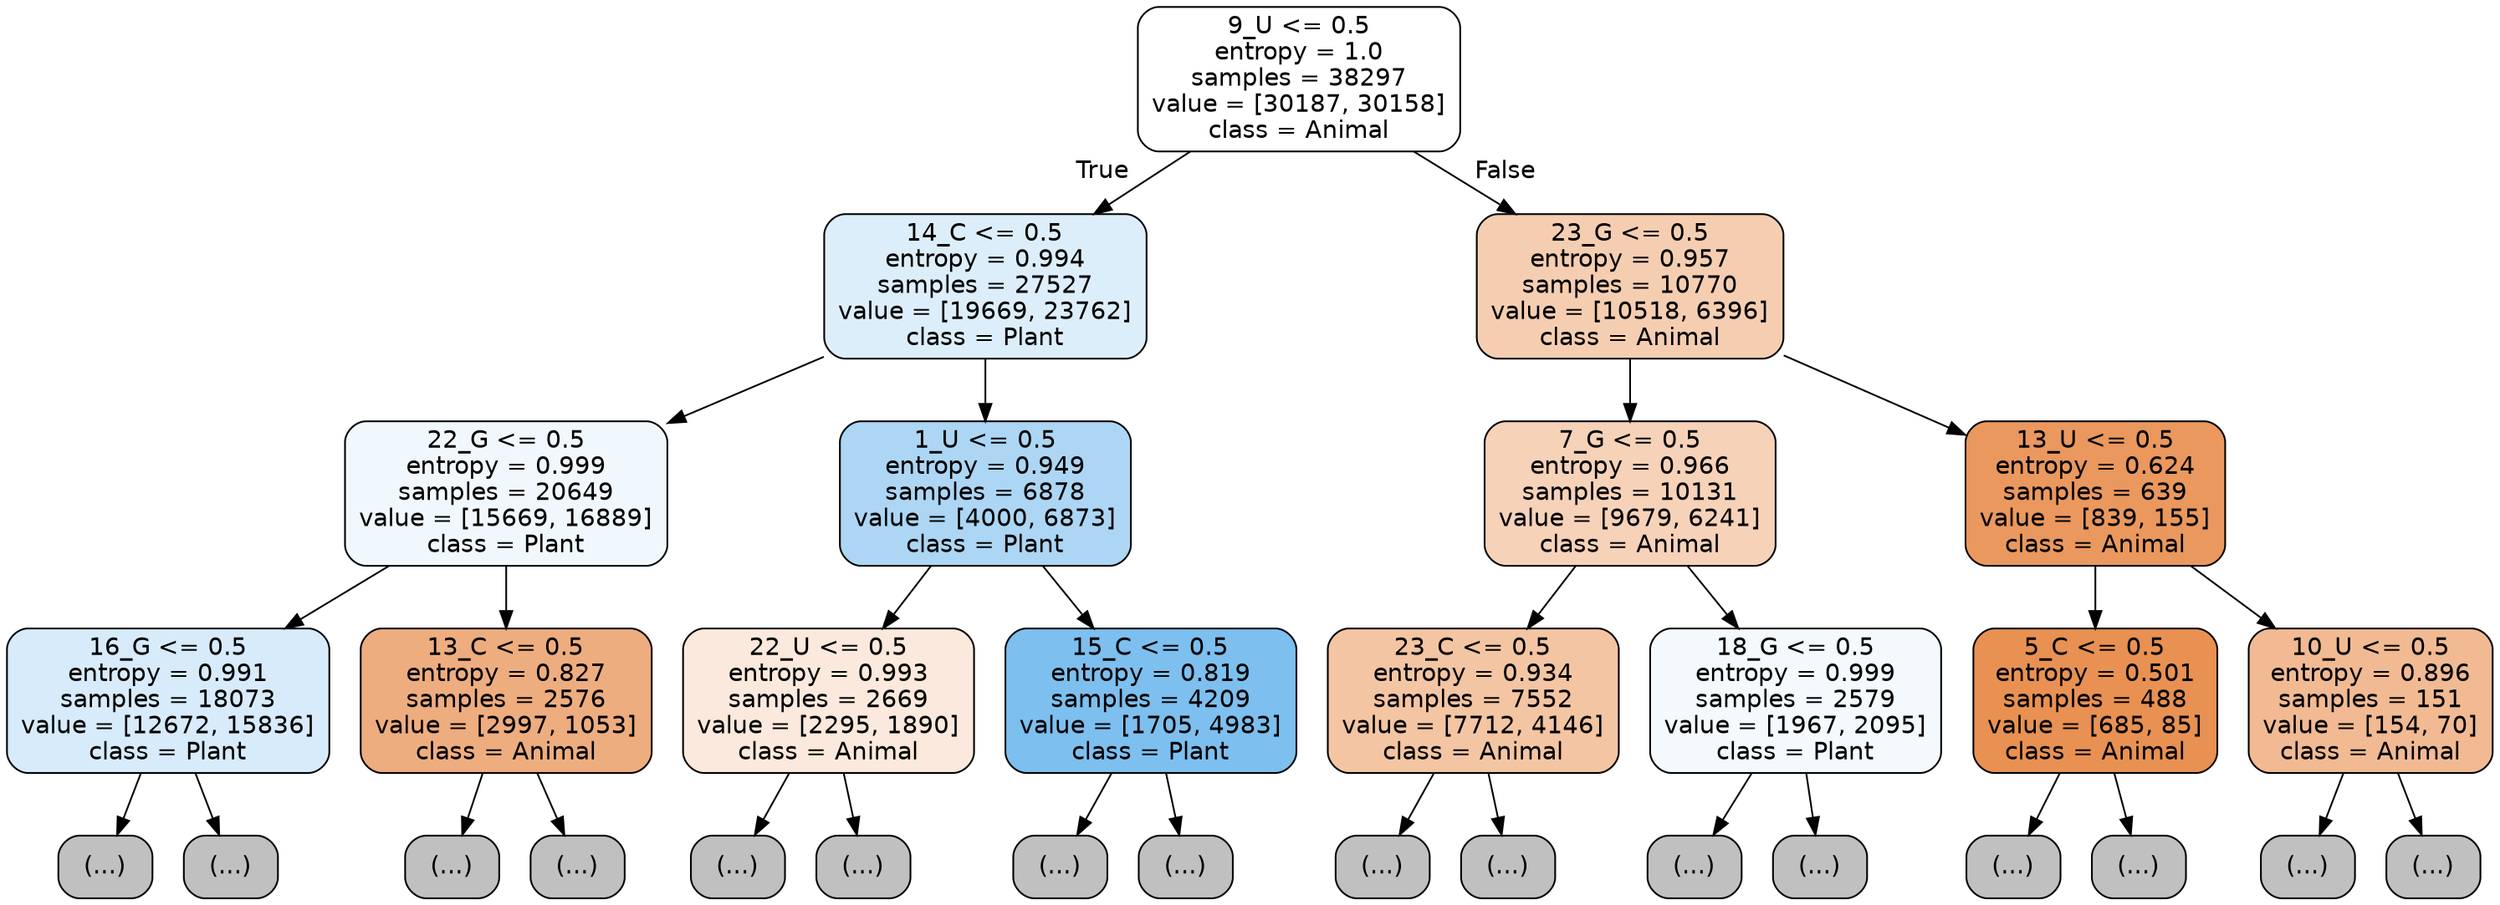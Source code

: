digraph Tree {
node [shape=box, style="filled, rounded", color="black", fontname="helvetica"] ;
edge [fontname="helvetica"] ;
0 [label="9_U <= 0.5\nentropy = 1.0\nsamples = 38297\nvalue = [30187, 30158]\nclass = Animal", fillcolor="#ffffff"] ;
1 [label="14_C <= 0.5\nentropy = 0.994\nsamples = 27527\nvalue = [19669, 23762]\nclass = Plant", fillcolor="#ddeefb"] ;
0 -> 1 [labeldistance=2.5, labelangle=45, headlabel="True"] ;
2 [label="22_G <= 0.5\nentropy = 0.999\nsamples = 20649\nvalue = [15669, 16889]\nclass = Plant", fillcolor="#f1f8fd"] ;
1 -> 2 ;
3 [label="16_G <= 0.5\nentropy = 0.991\nsamples = 18073\nvalue = [12672, 15836]\nclass = Plant", fillcolor="#d7ebfa"] ;
2 -> 3 ;
4 [label="(...)", fillcolor="#C0C0C0"] ;
3 -> 4 ;
6253 [label="(...)", fillcolor="#C0C0C0"] ;
3 -> 6253 ;
8540 [label="13_C <= 0.5\nentropy = 0.827\nsamples = 2576\nvalue = [2997, 1053]\nclass = Animal", fillcolor="#eead7f"] ;
2 -> 8540 ;
8541 [label="(...)", fillcolor="#C0C0C0"] ;
8540 -> 8541 ;
9476 [label="(...)", fillcolor="#C0C0C0"] ;
8540 -> 9476 ;
9707 [label="1_U <= 0.5\nentropy = 0.949\nsamples = 6878\nvalue = [4000, 6873]\nclass = Plant", fillcolor="#acd6f4"] ;
1 -> 9707 ;
9708 [label="22_U <= 0.5\nentropy = 0.993\nsamples = 2669\nvalue = [2295, 1890]\nclass = Animal", fillcolor="#fae9dc"] ;
9707 -> 9708 ;
9709 [label="(...)", fillcolor="#C0C0C0"] ;
9708 -> 9709 ;
11038 [label="(...)", fillcolor="#C0C0C0"] ;
9708 -> 11038 ;
11185 [label="15_C <= 0.5\nentropy = 0.819\nsamples = 4209\nvalue = [1705, 4983]\nclass = Plant", fillcolor="#7dbfee"] ;
9707 -> 11185 ;
11186 [label="(...)", fillcolor="#C0C0C0"] ;
11185 -> 11186 ;
11999 [label="(...)", fillcolor="#C0C0C0"] ;
11185 -> 11999 ;
12256 [label="23_G <= 0.5\nentropy = 0.957\nsamples = 10770\nvalue = [10518, 6396]\nclass = Animal", fillcolor="#f5ceb1"] ;
0 -> 12256 [labeldistance=2.5, labelangle=-45, headlabel="False"] ;
12257 [label="7_G <= 0.5\nentropy = 0.966\nsamples = 10131\nvalue = [9679, 6241]\nclass = Animal", fillcolor="#f6d2b9"] ;
12256 -> 12257 ;
12258 [label="23_C <= 0.5\nentropy = 0.934\nsamples = 7552\nvalue = [7712, 4146]\nclass = Animal", fillcolor="#f3c5a3"] ;
12257 -> 12258 ;
12259 [label="(...)", fillcolor="#C0C0C0"] ;
12258 -> 12259 ;
15552 [label="(...)", fillcolor="#C0C0C0"] ;
12258 -> 15552 ;
15681 [label="18_G <= 0.5\nentropy = 0.999\nsamples = 2579\nvalue = [1967, 2095]\nclass = Plant", fillcolor="#f3f9fd"] ;
12257 -> 15681 ;
15682 [label="(...)", fillcolor="#C0C0C0"] ;
15681 -> 15682 ;
16525 [label="(...)", fillcolor="#C0C0C0"] ;
15681 -> 16525 ;
16848 [label="13_U <= 0.5\nentropy = 0.624\nsamples = 639\nvalue = [839, 155]\nclass = Animal", fillcolor="#ea985e"] ;
12256 -> 16848 ;
16849 [label="5_C <= 0.5\nentropy = 0.501\nsamples = 488\nvalue = [685, 85]\nclass = Animal", fillcolor="#e89152"] ;
16848 -> 16849 ;
16850 [label="(...)", fillcolor="#C0C0C0"] ;
16849 -> 16850 ;
16953 [label="(...)", fillcolor="#C0C0C0"] ;
16849 -> 16953 ;
16998 [label="10_U <= 0.5\nentropy = 0.896\nsamples = 151\nvalue = [154, 70]\nclass = Animal", fillcolor="#f1ba93"] ;
16848 -> 16998 ;
16999 [label="(...)", fillcolor="#C0C0C0"] ;
16998 -> 16999 ;
17048 [label="(...)", fillcolor="#C0C0C0"] ;
16998 -> 17048 ;
}
